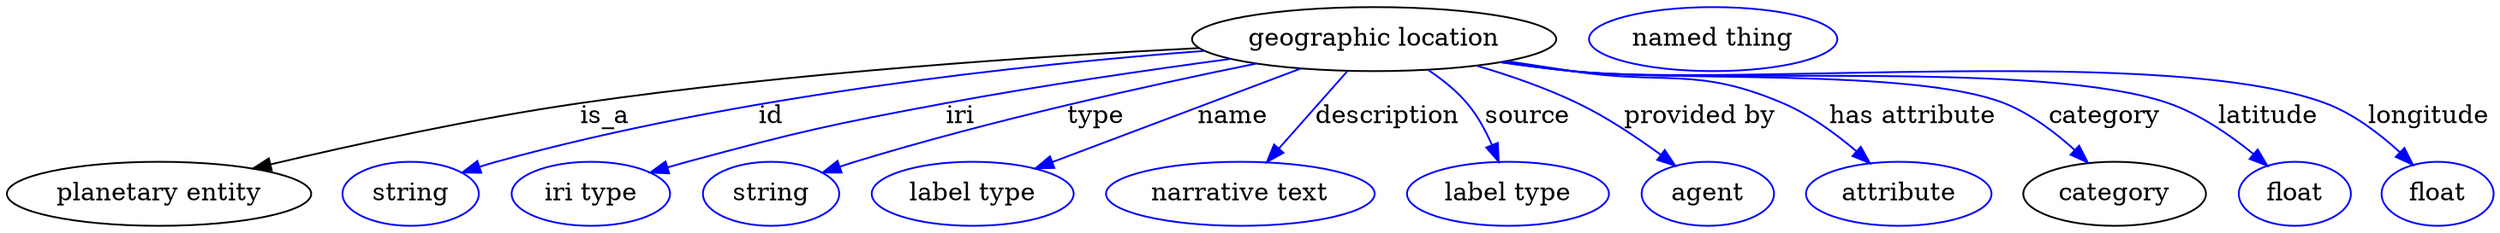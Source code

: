 digraph {
	graph [bb="0,0,1150.6,123"];
	node [label="\N"];
	"geographic location"	[height=0.5,
		label="geographic location",
		pos="624.64,105",
		width=2.2387];
	"planetary entity"	[height=0.5,
		pos="65.644,18",
		width=1.8234];
	"geographic location" -> "planetary entity"	[label=is_a,
		lp="269.64,61.5",
		pos="e,107.77,31.971 546.7,100.13 472.27,95.585 357.18,86.363 258.64,69 210.3,60.481 156.28,46.055 117.72,34.882"];
	id	[color=blue,
		height=0.5,
		label=string,
		pos="179.64,18",
		width=0.84854];
	"geographic location" -> id	[color=blue,
		label=id,
		lp="345.14,61.5",
		pos="e,203.09,29.713 549.44,98.358 466.84,90.568 331.11,73.039 219.64,36 217.26,35.209 214.83,34.336 212.39,33.417",
		style=solid];
	iri	[color=blue,
		height=0.5,
		label="iri type",
		pos="264.64,18",
		width=1.011];
	"geographic location" -> iri	[color=blue,
		label=iri,
		lp="437.14,61.5",
		pos="e,292.1,29.846 560.57,93.894 522.63,87.548 473.71,78.737 430.64,69 376.27,56.706 362.67,53.202 309.64,36 307.05,35.159 304.39,34.257 \
301.72,33.322",
		style=solid];
	type	[color=blue,
		height=0.5,
		label=string,
		pos="349.64,18",
		width=0.84854];
	"geographic location" -> type	[color=blue,
		label=type,
		lp="497.64,61.5",
		pos="e,373.6,29.642 572.63,91.192 524.56,78.83 451.44,58.687 389.64,36 387.43,35.188 385.17,34.322 382.89,33.426",
		style=solid];
	name	[color=blue,
		height=0.5,
		label="label type",
		pos="443.64,18",
		width=1.2638];
	"geographic location" -> name	[color=blue,
		label=name,
		lp="561.14,61.5",
		pos="e,471.88,32.258 591.45,88.41 560.24,73.753 513.58,51.843 481.06,36.572",
		style=solid];
	description	[color=blue,
		height=0.5,
		label="narrative text",
		pos="564.64,18",
		width=1.6068];
	"geographic location" -> description	[color=blue,
		label=description,
		lp="629.14,61.5",
		pos="e,576.56,35.885 612.5,86.799 603.91,74.622 592.24,58.089 582.57,44.398",
		style=solid];
	source	[color=blue,
		height=0.5,
		label="label type",
		pos="685.64,18",
		width=1.2638];
	"geographic location" -> source	[color=blue,
		label=source,
		lp="690.64,61.5",
		pos="e,680.16,36.158 646.51,87.3 652.59,81.925 658.84,75.631 663.64,69 668.79,61.902 673.08,53.412 676.47,45.461",
		style=solid];
	"provided by"	[color=blue,
		height=0.5,
		label=agent,
		pos="778.64,18",
		width=0.83048];
	"geographic location" -> "provided by"	[color=blue,
		label="provided by",
		lp="768.64,61.5",
		pos="e,762.42,33.274 667.34,89.676 682.09,84.041 698.47,76.995 712.64,69 727.4,60.682 742.55,49.43 754.61,39.707",
		style=solid];
	"has attribute"	[color=blue,
		height=0.5,
		label=attribute,
		pos="866.64,18",
		width=1.1193];
	"geographic location" -> "has attribute"	[color=blue,
		label="has attribute",
		lp="863.14,61.5",
		pos="e,851.6,35 683.78,92.74 736.04,82.763 804.22,69.669 805.64,69 819.81,62.352 833.48,51.677 844.28,41.895",
		style=solid];
	category	[height=0.5,
		pos="965.64,18",
		width=1.1374];
	"geographic location" -> category	[color=blue,
		label=category,
		lp="950.14,61.5",
		pos="e,950.41,34.772 682.13,92.342 692.91,90.384 704.1,88.503 714.64,87 796.87,75.28 823.4,99.504 900.64,69 916.25,62.84 931.25,51.76 \
942.91,41.593",
		style=solid];
	latitude	[color=blue,
		height=0.5,
		label=float,
		pos="1051.6,18",
		width=0.75];
	"geographic location" -> latitude	[color=blue,
		label=latitude,
		lp="1027.1,61.5",
		pos="e,1036.2,33.022 681.62,92.186 692.54,90.219 703.92,88.375 714.64,87 772.75,79.55 922.25,88.053 977.64,69 996.22,62.61 1014.5,50.298 \
1028.3,39.49",
		style=solid];
	longitude	[color=blue,
		height=0.5,
		label=float,
		pos="1123.6,18",
		width=0.75];
	"geographic location" -> longitude	[color=blue,
		label=longitude,
		lp="1104.6,61.5",
		pos="e,1108.8,33.103 681.12,92.142 692.19,90.154 703.75,88.314 714.64,87 789.1,78.02 980.7,93.314 1051.6,69 1069.9,62.749 1087.7,50.437 \
1101.1,39.596",
		style=solid];
	"named thing_category"	[color=blue,
		height=0.5,
		label="named thing",
		pos="778.64,105",
		width=1.5346];
}
